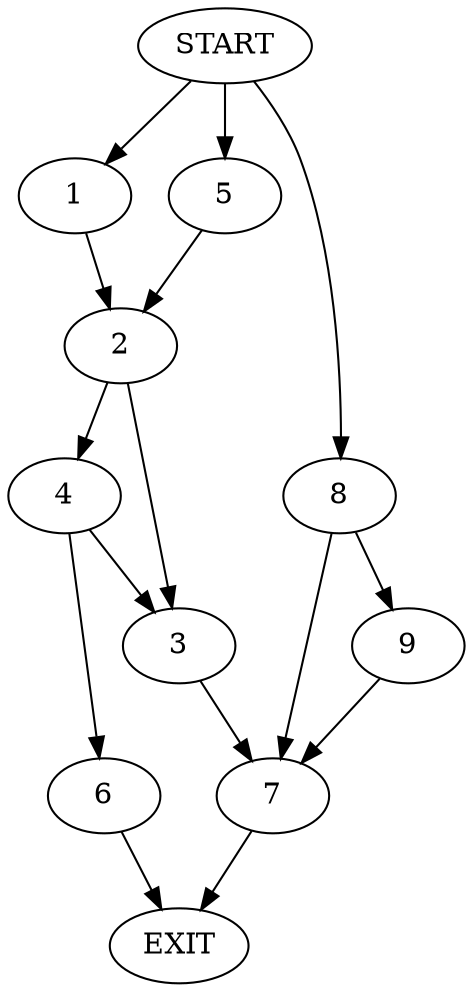digraph {
0 [label="START"]
10 [label="EXIT"]
0 -> 1
1 -> 2
2 -> 3
2 -> 4
0 -> 5
5 -> 2
4 -> 6
4 -> 3
3 -> 7
6 -> 10
7 -> 10
0 -> 8
8 -> 9
8 -> 7
9 -> 7
}
